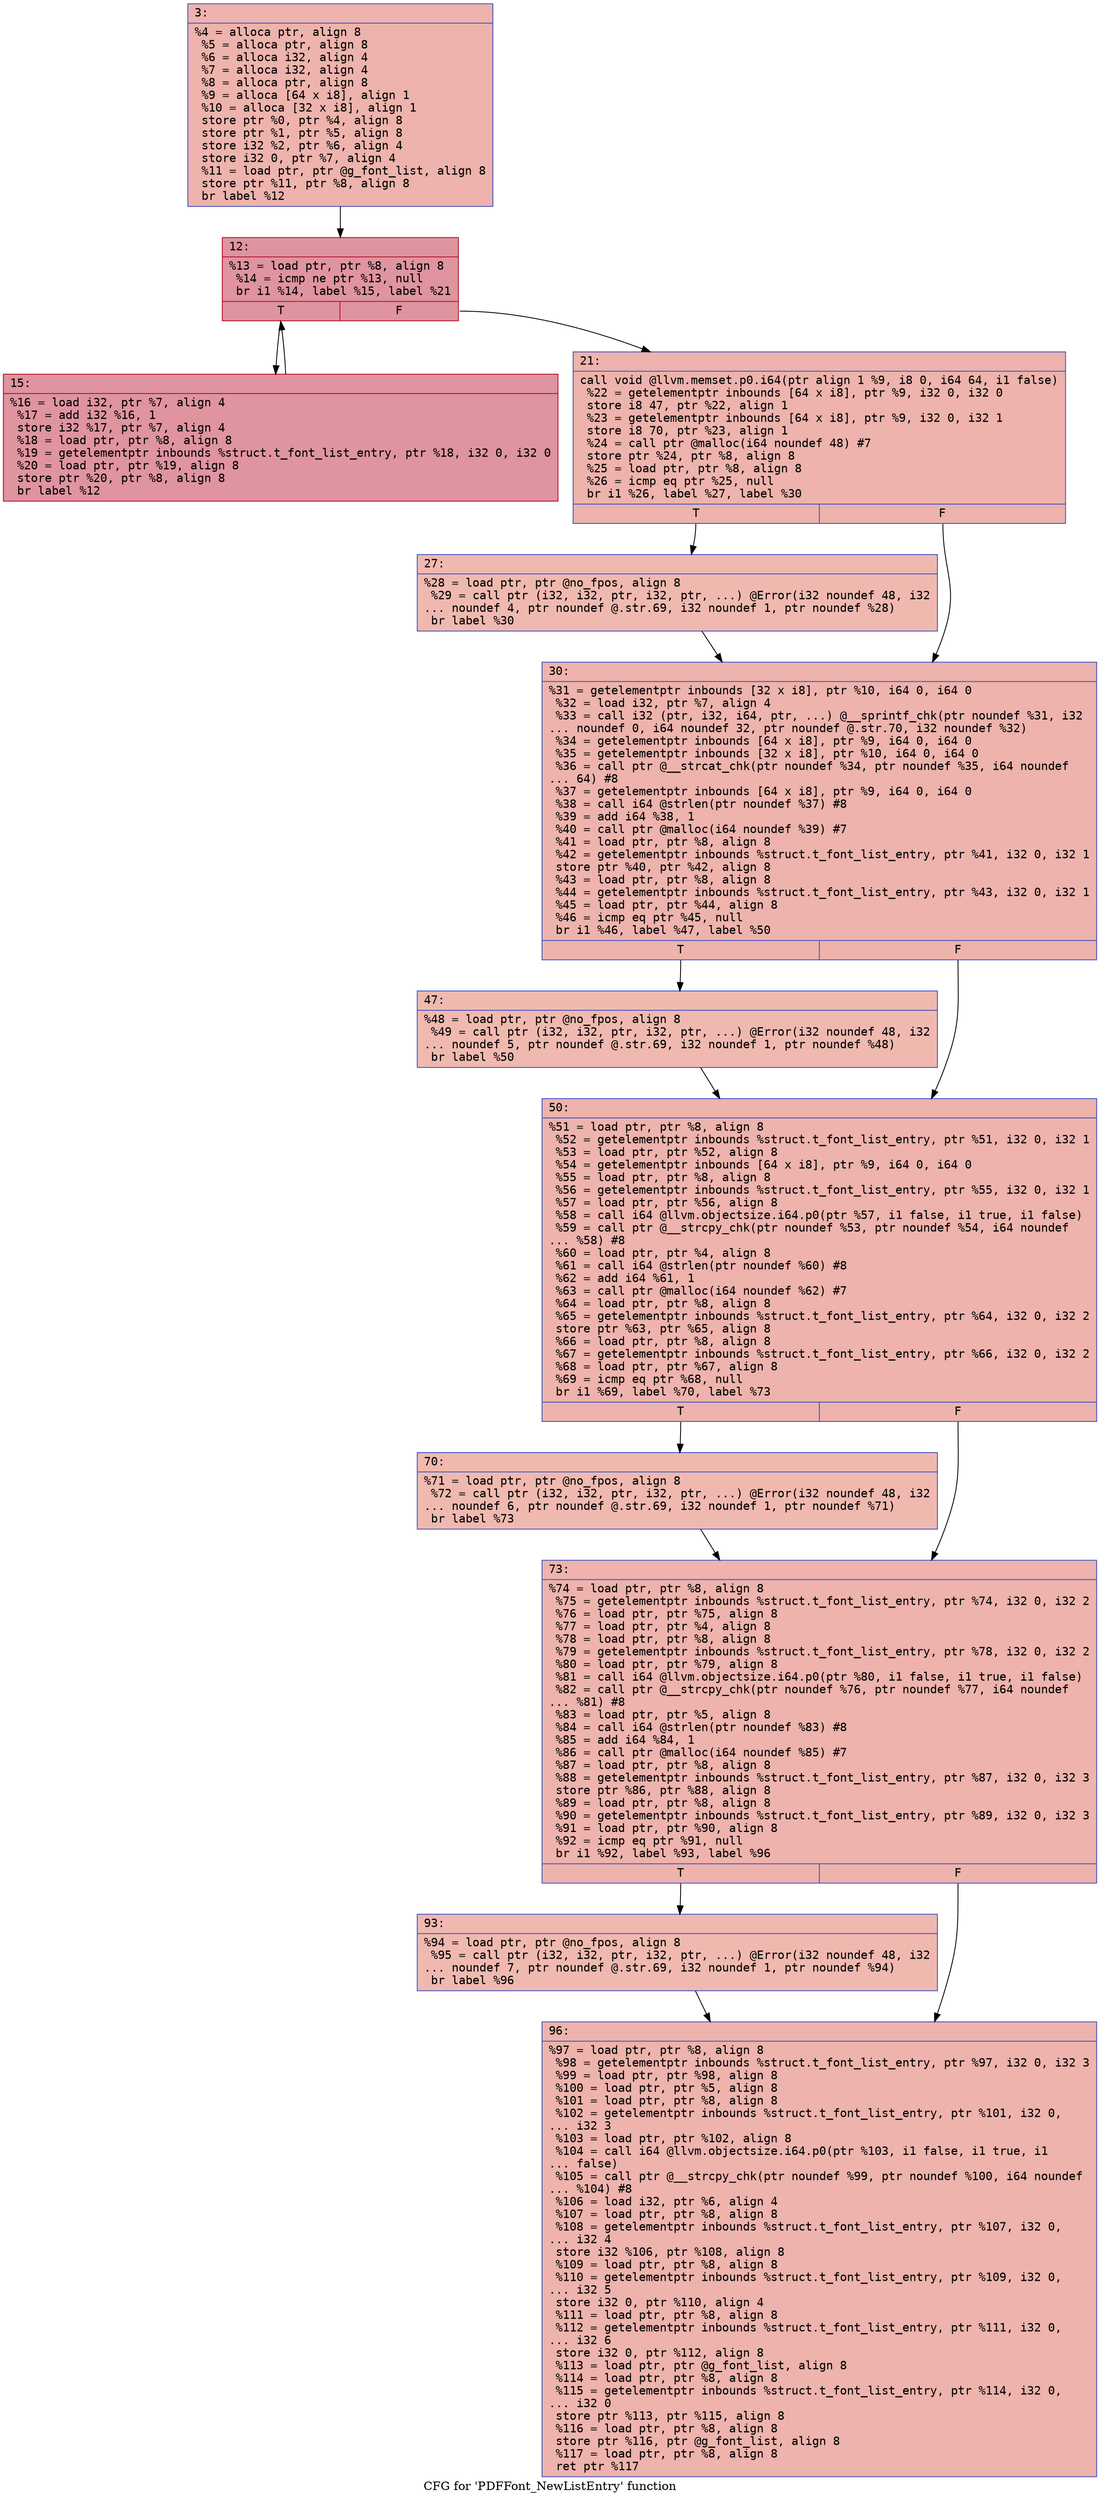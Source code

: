 digraph "CFG for 'PDFFont_NewListEntry' function" {
	label="CFG for 'PDFFont_NewListEntry' function";

	Node0x60000052ef80 [shape=record,color="#3d50c3ff", style=filled, fillcolor="#d6524470" fontname="Courier",label="{3:\l|  %4 = alloca ptr, align 8\l  %5 = alloca ptr, align 8\l  %6 = alloca i32, align 4\l  %7 = alloca i32, align 4\l  %8 = alloca ptr, align 8\l  %9 = alloca [64 x i8], align 1\l  %10 = alloca [32 x i8], align 1\l  store ptr %0, ptr %4, align 8\l  store ptr %1, ptr %5, align 8\l  store i32 %2, ptr %6, align 4\l  store i32 0, ptr %7, align 4\l  %11 = load ptr, ptr @g_font_list, align 8\l  store ptr %11, ptr %8, align 8\l  br label %12\l}"];
	Node0x60000052ef80 -> Node0x60000052efd0[tooltip="3 -> 12\nProbability 100.00%" ];
	Node0x60000052efd0 [shape=record,color="#b70d28ff", style=filled, fillcolor="#b70d2870" fontname="Courier",label="{12:\l|  %13 = load ptr, ptr %8, align 8\l  %14 = icmp ne ptr %13, null\l  br i1 %14, label %15, label %21\l|{<s0>T|<s1>F}}"];
	Node0x60000052efd0:s0 -> Node0x60000052f020[tooltip="12 -> 15\nProbability 96.88%" ];
	Node0x60000052efd0:s1 -> Node0x60000052f070[tooltip="12 -> 21\nProbability 3.12%" ];
	Node0x60000052f020 [shape=record,color="#b70d28ff", style=filled, fillcolor="#b70d2870" fontname="Courier",label="{15:\l|  %16 = load i32, ptr %7, align 4\l  %17 = add i32 %16, 1\l  store i32 %17, ptr %7, align 4\l  %18 = load ptr, ptr %8, align 8\l  %19 = getelementptr inbounds %struct.t_font_list_entry, ptr %18, i32 0, i32 0\l  %20 = load ptr, ptr %19, align 8\l  store ptr %20, ptr %8, align 8\l  br label %12\l}"];
	Node0x60000052f020 -> Node0x60000052efd0[tooltip="15 -> 12\nProbability 100.00%" ];
	Node0x60000052f070 [shape=record,color="#3d50c3ff", style=filled, fillcolor="#d6524470" fontname="Courier",label="{21:\l|  call void @llvm.memset.p0.i64(ptr align 1 %9, i8 0, i64 64, i1 false)\l  %22 = getelementptr inbounds [64 x i8], ptr %9, i32 0, i32 0\l  store i8 47, ptr %22, align 1\l  %23 = getelementptr inbounds [64 x i8], ptr %9, i32 0, i32 1\l  store i8 70, ptr %23, align 1\l  %24 = call ptr @malloc(i64 noundef 48) #7\l  store ptr %24, ptr %8, align 8\l  %25 = load ptr, ptr %8, align 8\l  %26 = icmp eq ptr %25, null\l  br i1 %26, label %27, label %30\l|{<s0>T|<s1>F}}"];
	Node0x60000052f070:s0 -> Node0x60000052f0c0[tooltip="21 -> 27\nProbability 37.50%" ];
	Node0x60000052f070:s1 -> Node0x60000052f110[tooltip="21 -> 30\nProbability 62.50%" ];
	Node0x60000052f0c0 [shape=record,color="#3d50c3ff", style=filled, fillcolor="#de614d70" fontname="Courier",label="{27:\l|  %28 = load ptr, ptr @no_fpos, align 8\l  %29 = call ptr (i32, i32, ptr, i32, ptr, ...) @Error(i32 noundef 48, i32\l... noundef 4, ptr noundef @.str.69, i32 noundef 1, ptr noundef %28)\l  br label %30\l}"];
	Node0x60000052f0c0 -> Node0x60000052f110[tooltip="27 -> 30\nProbability 100.00%" ];
	Node0x60000052f110 [shape=record,color="#3d50c3ff", style=filled, fillcolor="#d6524470" fontname="Courier",label="{30:\l|  %31 = getelementptr inbounds [32 x i8], ptr %10, i64 0, i64 0\l  %32 = load i32, ptr %7, align 4\l  %33 = call i32 (ptr, i32, i64, ptr, ...) @__sprintf_chk(ptr noundef %31, i32\l... noundef 0, i64 noundef 32, ptr noundef @.str.70, i32 noundef %32)\l  %34 = getelementptr inbounds [64 x i8], ptr %9, i64 0, i64 0\l  %35 = getelementptr inbounds [32 x i8], ptr %10, i64 0, i64 0\l  %36 = call ptr @__strcat_chk(ptr noundef %34, ptr noundef %35, i64 noundef\l... 64) #8\l  %37 = getelementptr inbounds [64 x i8], ptr %9, i64 0, i64 0\l  %38 = call i64 @strlen(ptr noundef %37) #8\l  %39 = add i64 %38, 1\l  %40 = call ptr @malloc(i64 noundef %39) #7\l  %41 = load ptr, ptr %8, align 8\l  %42 = getelementptr inbounds %struct.t_font_list_entry, ptr %41, i32 0, i32 1\l  store ptr %40, ptr %42, align 8\l  %43 = load ptr, ptr %8, align 8\l  %44 = getelementptr inbounds %struct.t_font_list_entry, ptr %43, i32 0, i32 1\l  %45 = load ptr, ptr %44, align 8\l  %46 = icmp eq ptr %45, null\l  br i1 %46, label %47, label %50\l|{<s0>T|<s1>F}}"];
	Node0x60000052f110:s0 -> Node0x60000052f160[tooltip="30 -> 47\nProbability 37.50%" ];
	Node0x60000052f110:s1 -> Node0x60000052f1b0[tooltip="30 -> 50\nProbability 62.50%" ];
	Node0x60000052f160 [shape=record,color="#3d50c3ff", style=filled, fillcolor="#de614d70" fontname="Courier",label="{47:\l|  %48 = load ptr, ptr @no_fpos, align 8\l  %49 = call ptr (i32, i32, ptr, i32, ptr, ...) @Error(i32 noundef 48, i32\l... noundef 5, ptr noundef @.str.69, i32 noundef 1, ptr noundef %48)\l  br label %50\l}"];
	Node0x60000052f160 -> Node0x60000052f1b0[tooltip="47 -> 50\nProbability 100.00%" ];
	Node0x60000052f1b0 [shape=record,color="#3d50c3ff", style=filled, fillcolor="#d6524470" fontname="Courier",label="{50:\l|  %51 = load ptr, ptr %8, align 8\l  %52 = getelementptr inbounds %struct.t_font_list_entry, ptr %51, i32 0, i32 1\l  %53 = load ptr, ptr %52, align 8\l  %54 = getelementptr inbounds [64 x i8], ptr %9, i64 0, i64 0\l  %55 = load ptr, ptr %8, align 8\l  %56 = getelementptr inbounds %struct.t_font_list_entry, ptr %55, i32 0, i32 1\l  %57 = load ptr, ptr %56, align 8\l  %58 = call i64 @llvm.objectsize.i64.p0(ptr %57, i1 false, i1 true, i1 false)\l  %59 = call ptr @__strcpy_chk(ptr noundef %53, ptr noundef %54, i64 noundef\l... %58) #8\l  %60 = load ptr, ptr %4, align 8\l  %61 = call i64 @strlen(ptr noundef %60) #8\l  %62 = add i64 %61, 1\l  %63 = call ptr @malloc(i64 noundef %62) #7\l  %64 = load ptr, ptr %8, align 8\l  %65 = getelementptr inbounds %struct.t_font_list_entry, ptr %64, i32 0, i32 2\l  store ptr %63, ptr %65, align 8\l  %66 = load ptr, ptr %8, align 8\l  %67 = getelementptr inbounds %struct.t_font_list_entry, ptr %66, i32 0, i32 2\l  %68 = load ptr, ptr %67, align 8\l  %69 = icmp eq ptr %68, null\l  br i1 %69, label %70, label %73\l|{<s0>T|<s1>F}}"];
	Node0x60000052f1b0:s0 -> Node0x60000052f200[tooltip="50 -> 70\nProbability 37.50%" ];
	Node0x60000052f1b0:s1 -> Node0x60000052f250[tooltip="50 -> 73\nProbability 62.50%" ];
	Node0x60000052f200 [shape=record,color="#3d50c3ff", style=filled, fillcolor="#de614d70" fontname="Courier",label="{70:\l|  %71 = load ptr, ptr @no_fpos, align 8\l  %72 = call ptr (i32, i32, ptr, i32, ptr, ...) @Error(i32 noundef 48, i32\l... noundef 6, ptr noundef @.str.69, i32 noundef 1, ptr noundef %71)\l  br label %73\l}"];
	Node0x60000052f200 -> Node0x60000052f250[tooltip="70 -> 73\nProbability 100.00%" ];
	Node0x60000052f250 [shape=record,color="#3d50c3ff", style=filled, fillcolor="#d6524470" fontname="Courier",label="{73:\l|  %74 = load ptr, ptr %8, align 8\l  %75 = getelementptr inbounds %struct.t_font_list_entry, ptr %74, i32 0, i32 2\l  %76 = load ptr, ptr %75, align 8\l  %77 = load ptr, ptr %4, align 8\l  %78 = load ptr, ptr %8, align 8\l  %79 = getelementptr inbounds %struct.t_font_list_entry, ptr %78, i32 0, i32 2\l  %80 = load ptr, ptr %79, align 8\l  %81 = call i64 @llvm.objectsize.i64.p0(ptr %80, i1 false, i1 true, i1 false)\l  %82 = call ptr @__strcpy_chk(ptr noundef %76, ptr noundef %77, i64 noundef\l... %81) #8\l  %83 = load ptr, ptr %5, align 8\l  %84 = call i64 @strlen(ptr noundef %83) #8\l  %85 = add i64 %84, 1\l  %86 = call ptr @malloc(i64 noundef %85) #7\l  %87 = load ptr, ptr %8, align 8\l  %88 = getelementptr inbounds %struct.t_font_list_entry, ptr %87, i32 0, i32 3\l  store ptr %86, ptr %88, align 8\l  %89 = load ptr, ptr %8, align 8\l  %90 = getelementptr inbounds %struct.t_font_list_entry, ptr %89, i32 0, i32 3\l  %91 = load ptr, ptr %90, align 8\l  %92 = icmp eq ptr %91, null\l  br i1 %92, label %93, label %96\l|{<s0>T|<s1>F}}"];
	Node0x60000052f250:s0 -> Node0x60000052f2a0[tooltip="73 -> 93\nProbability 37.50%" ];
	Node0x60000052f250:s1 -> Node0x60000052f2f0[tooltip="73 -> 96\nProbability 62.50%" ];
	Node0x60000052f2a0 [shape=record,color="#3d50c3ff", style=filled, fillcolor="#de614d70" fontname="Courier",label="{93:\l|  %94 = load ptr, ptr @no_fpos, align 8\l  %95 = call ptr (i32, i32, ptr, i32, ptr, ...) @Error(i32 noundef 48, i32\l... noundef 7, ptr noundef @.str.69, i32 noundef 1, ptr noundef %94)\l  br label %96\l}"];
	Node0x60000052f2a0 -> Node0x60000052f2f0[tooltip="93 -> 96\nProbability 100.00%" ];
	Node0x60000052f2f0 [shape=record,color="#3d50c3ff", style=filled, fillcolor="#d6524470" fontname="Courier",label="{96:\l|  %97 = load ptr, ptr %8, align 8\l  %98 = getelementptr inbounds %struct.t_font_list_entry, ptr %97, i32 0, i32 3\l  %99 = load ptr, ptr %98, align 8\l  %100 = load ptr, ptr %5, align 8\l  %101 = load ptr, ptr %8, align 8\l  %102 = getelementptr inbounds %struct.t_font_list_entry, ptr %101, i32 0,\l... i32 3\l  %103 = load ptr, ptr %102, align 8\l  %104 = call i64 @llvm.objectsize.i64.p0(ptr %103, i1 false, i1 true, i1\l... false)\l  %105 = call ptr @__strcpy_chk(ptr noundef %99, ptr noundef %100, i64 noundef\l... %104) #8\l  %106 = load i32, ptr %6, align 4\l  %107 = load ptr, ptr %8, align 8\l  %108 = getelementptr inbounds %struct.t_font_list_entry, ptr %107, i32 0,\l... i32 4\l  store i32 %106, ptr %108, align 8\l  %109 = load ptr, ptr %8, align 8\l  %110 = getelementptr inbounds %struct.t_font_list_entry, ptr %109, i32 0,\l... i32 5\l  store i32 0, ptr %110, align 4\l  %111 = load ptr, ptr %8, align 8\l  %112 = getelementptr inbounds %struct.t_font_list_entry, ptr %111, i32 0,\l... i32 6\l  store i32 0, ptr %112, align 8\l  %113 = load ptr, ptr @g_font_list, align 8\l  %114 = load ptr, ptr %8, align 8\l  %115 = getelementptr inbounds %struct.t_font_list_entry, ptr %114, i32 0,\l... i32 0\l  store ptr %113, ptr %115, align 8\l  %116 = load ptr, ptr %8, align 8\l  store ptr %116, ptr @g_font_list, align 8\l  %117 = load ptr, ptr %8, align 8\l  ret ptr %117\l}"];
}
